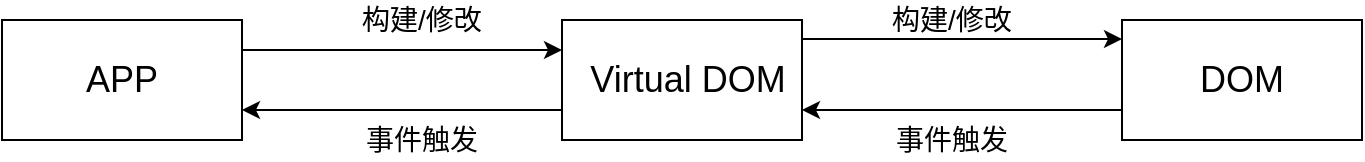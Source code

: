 <mxfile pages="4" version="11.2.9" type="github"><diagram id="XmFGwhTwf34wk9evI_1j" name="第 1 页"><mxGraphModel dx="946" dy="590" grid="1" gridSize="10" guides="1" tooltips="1" connect="1" arrows="1" fold="1" page="1" pageScale="1" pageWidth="827" pageHeight="1169" math="0" shadow="0"><root><mxCell id="0"/><mxCell id="1" parent="0"/><mxCell id="MMdKy2zyuMf3kBEAWWFO-3" value="" style="rounded=0;whiteSpace=wrap;html=1;" parent="1" vertex="1"><mxGeometry x="680" y="200" width="120" height="60" as="geometry"/></mxCell><mxCell id="MMdKy2zyuMf3kBEAWWFO-4" value="" style="rounded=0;whiteSpace=wrap;html=1;" parent="1" vertex="1"><mxGeometry x="120" y="200" width="120" height="60" as="geometry"/></mxCell><mxCell id="MMdKy2zyuMf3kBEAWWFO-6" value="" style="endArrow=classic;html=1;exitX=1;exitY=0.25;exitDx=0;exitDy=0;" parent="1" source="MMdKy2zyuMf3kBEAWWFO-5" edge="1"><mxGeometry width="50" height="50" relative="1" as="geometry"><mxPoint x="240" y="250" as="sourcePoint"/><mxPoint x="490" y="215" as="targetPoint"/></mxGeometry></mxCell><mxCell id="MMdKy2zyuMf3kBEAWWFO-7" value="" style="endArrow=classic;html=1;exitX=0;exitY=0.75;exitDx=0;exitDy=0;entryX=1;entryY=0.75;entryDx=0;entryDy=0;" parent="1" source="MMdKy2zyuMf3kBEAWWFO-5" target="MMdKy2zyuMf3kBEAWWFO-4" edge="1"><mxGeometry width="50" height="50" relative="1" as="geometry"><mxPoint x="120" y="330" as="sourcePoint"/><mxPoint x="170" y="280" as="targetPoint"/></mxGeometry></mxCell><mxCell id="MMdKy2zyuMf3kBEAWWFO-8" value="&lt;font style=&quot;font-size: 18px&quot;&gt;APP&lt;/font&gt;" style="text;html=1;strokeColor=none;fillColor=none;align=center;verticalAlign=middle;whiteSpace=wrap;rounded=0;" parent="1" vertex="1"><mxGeometry x="160" y="220" width="40" height="20" as="geometry"/></mxCell><mxCell id="MMdKy2zyuMf3kBEAWWFO-9" value="&lt;font style=&quot;font-size: 18px&quot;&gt;DOM&lt;/font&gt;" style="text;html=1;strokeColor=none;fillColor=none;align=center;verticalAlign=middle;whiteSpace=wrap;rounded=0;" parent="1" vertex="1"><mxGeometry x="460" y="220" width="40" height="20" as="geometry"/></mxCell><mxCell id="MMdKy2zyuMf3kBEAWWFO-10" value="&lt;font style=&quot;font-size: 14px&quot;&gt;构建/修改&lt;/font&gt;" style="text;html=1;strokeColor=none;fillColor=none;align=center;verticalAlign=middle;whiteSpace=wrap;rounded=0;" parent="1" vertex="1"><mxGeometry x="275" y="190" width="110" height="20" as="geometry"/></mxCell><mxCell id="MMdKy2zyuMf3kBEAWWFO-11" value="&lt;font style=&quot;font-size: 14px&quot;&gt;事件触发&lt;/font&gt;" style="text;html=1;strokeColor=none;fillColor=none;align=center;verticalAlign=middle;whiteSpace=wrap;rounded=0;" parent="1" vertex="1"><mxGeometry x="290" y="250" width="80" height="20" as="geometry"/></mxCell><mxCell id="MMdKy2zyuMf3kBEAWWFO-5" value="" style="text;html=1;strokeColor=#000000;fillColor=#ffffff;align=center;verticalAlign=middle;whiteSpace=wrap;rounded=0;fontFamily=Helvetica;fontSize=12;fontColor=#000000;" parent="1" vertex="1"><mxGeometry x="400" y="200" width="120" height="60" as="geometry"/></mxCell><mxCell id="MMdKy2zyuMf3kBEAWWFO-13" value="" style="endArrow=classic;html=1;exitX=1;exitY=0.25;exitDx=0;exitDy=0;entryX=0;entryY=0.25;entryDx=0;entryDy=0;" parent="1" source="MMdKy2zyuMf3kBEAWWFO-4" target="MMdKy2zyuMf3kBEAWWFO-5" edge="1"><mxGeometry width="50" height="50" relative="1" as="geometry"><mxPoint x="240" y="215" as="sourcePoint"/><mxPoint x="490" y="215" as="targetPoint"/></mxGeometry></mxCell><mxCell id="MMdKy2zyuMf3kBEAWWFO-16" value="&lt;font style=&quot;font-size: 18px&quot;&gt;Virtual DOM&lt;/font&gt;" style="text;html=1;strokeColor=none;fillColor=none;align=center;verticalAlign=middle;whiteSpace=wrap;rounded=0;" parent="1" vertex="1"><mxGeometry x="413" y="220" width="100" height="20" as="geometry"/></mxCell><mxCell id="MMdKy2zyuMf3kBEAWWFO-17" value="&lt;font style=&quot;font-size: 18px&quot;&gt;DOM&lt;/font&gt;" style="text;html=1;strokeColor=none;fillColor=none;align=center;verticalAlign=middle;whiteSpace=wrap;rounded=0;" parent="1" vertex="1"><mxGeometry x="720" y="220" width="40" height="20" as="geometry"/></mxCell><mxCell id="MMdKy2zyuMf3kBEAWWFO-18" value="" style="endArrow=classic;html=1;exitX=1;exitY=0.25;exitDx=0;exitDy=0;entryX=0;entryY=0.25;entryDx=0;entryDy=0;" parent="1" edge="1"><mxGeometry width="50" height="50" relative="1" as="geometry"><mxPoint x="520" y="209.5" as="sourcePoint"/><mxPoint x="680" y="209.5" as="targetPoint"/></mxGeometry></mxCell><mxCell id="MMdKy2zyuMf3kBEAWWFO-19" value="&lt;font style=&quot;font-size: 14px&quot;&gt;构建/修改&lt;/font&gt;" style="text;html=1;strokeColor=none;fillColor=none;align=center;verticalAlign=middle;whiteSpace=wrap;rounded=0;" parent="1" vertex="1"><mxGeometry x="540" y="190" width="110" height="20" as="geometry"/></mxCell><mxCell id="MMdKy2zyuMf3kBEAWWFO-20" value="" style="endArrow=classic;html=1;entryX=1;entryY=0.75;entryDx=0;entryDy=0;exitX=0;exitY=0.75;exitDx=0;exitDy=0;" parent="1" source="MMdKy2zyuMf3kBEAWWFO-3" target="MMdKy2zyuMf3kBEAWWFO-5" edge="1"><mxGeometry width="50" height="50" relative="1" as="geometry"><mxPoint x="680" y="240" as="sourcePoint"/><mxPoint x="530" y="240" as="targetPoint"/></mxGeometry></mxCell><mxCell id="MMdKy2zyuMf3kBEAWWFO-21" value="&lt;font style=&quot;font-size: 14px&quot;&gt;事件触发&lt;/font&gt;" style="text;html=1;strokeColor=none;fillColor=none;align=center;verticalAlign=middle;whiteSpace=wrap;rounded=0;" parent="1" vertex="1"><mxGeometry x="555" y="250" width="80" height="20" as="geometry"/></mxCell></root></mxGraphModel></diagram><diagram name="草稿" id="OSfCWXo7VG7V5cJJbR5W"><mxGraphModel dx="946" dy="590" grid="1" gridSize="10" guides="1" tooltips="1" connect="1" arrows="1" fold="1" page="1" pageScale="1" pageWidth="827" pageHeight="1169" math="0" shadow="0"><root><mxCell id="0"/><mxCell id="1" parent="0"/><mxCell id="R3tIkEgr7NJorPO1cEsr-13" style="rounded=0;orthogonalLoop=1;jettySize=auto;html=1;entryX=0;entryY=0.5;entryDx=0;entryDy=0;" parent="1" target="R3tIkEgr7NJorPO1cEsr-2" edge="1"><mxGeometry relative="1" as="geometry"><mxPoint x="80" y="590" as="sourcePoint"/></mxGeometry></mxCell><mxCell id="R3tIkEgr7NJorPO1cEsr-1" value="&lt;font style=&quot;font-size: 14px&quot;&gt;卖家&lt;/font&gt;" style="shape=umlActor;verticalLabelPosition=bottom;labelBackgroundColor=#ffffff;verticalAlign=top;html=1;outlineConnect=0;" parent="1" vertex="1"><mxGeometry x="40" y="540" width="40" height="84" as="geometry"/></mxCell><mxCell id="R3tIkEgr7NJorPO1cEsr-2" value="&lt;font style=&quot;font-size: 18px&quot;&gt;查看编辑提示&lt;/font&gt;" style="ellipse;whiteSpace=wrap;html=1;" parent="1" vertex="1"><mxGeometry x="280" y="120" width="160" height="80" as="geometry"/></mxCell><mxCell id="R3tIkEgr7NJorPO1cEsr-14" style="edgeStyle=none;rounded=0;orthogonalLoop=1;jettySize=auto;html=1;exitX=0;exitY=0.5;exitDx=0;exitDy=0;entryX=0;entryY=0.5;entryDx=0;entryDy=0;" parent="1" target="R3tIkEgr7NJorPO1cEsr-4" edge="1"><mxGeometry relative="1" as="geometry"><mxPoint x="80" y="590" as="sourcePoint"/></mxGeometry></mxCell><mxCell id="R3tIkEgr7NJorPO1cEsr-4" value="&lt;font style=&quot;font-size: 18px&quot;&gt;查看/编辑文档信息&lt;/font&gt;" style="ellipse;whiteSpace=wrap;html=1;" parent="1" vertex="1"><mxGeometry x="280" y="240" width="160" height="80" as="geometry"/></mxCell><mxCell id="R3tIkEgr7NJorPO1cEsr-15" style="edgeStyle=none;rounded=0;orthogonalLoop=1;jettySize=auto;html=1;exitX=0;exitY=0.5;exitDx=0;exitDy=0;entryX=0;entryY=0.5;entryDx=0;entryDy=0;" parent="1" target="R3tIkEgr7NJorPO1cEsr-5" edge="1"><mxGeometry relative="1" as="geometry"><mxPoint x="80" y="590" as="sourcePoint"/></mxGeometry></mxCell><mxCell id="R3tIkEgr7NJorPO1cEsr-5" value="&lt;font style=&quot;font-size: 18px&quot;&gt;编辑行数据&lt;/font&gt;" style="ellipse;whiteSpace=wrap;html=1;" parent="1" vertex="1"><mxGeometry x="280" y="360" width="160" height="80" as="geometry"/></mxCell><mxCell id="R3tIkEgr7NJorPO1cEsr-16" style="edgeStyle=none;rounded=0;orthogonalLoop=1;jettySize=auto;html=1;exitX=0;exitY=0.5;exitDx=0;exitDy=0;entryX=0;entryY=0.5;entryDx=0;entryDy=0;" parent="1" target="R3tIkEgr7NJorPO1cEsr-6" edge="1"><mxGeometry relative="1" as="geometry"><mxPoint x="80" y="590" as="sourcePoint"/></mxGeometry></mxCell><mxCell id="R3tIkEgr7NJorPO1cEsr-6" value="&lt;font style=&quot;font-size: 18px&quot;&gt;查看行详情&lt;/font&gt;" style="ellipse;whiteSpace=wrap;html=1;" parent="1" vertex="1"><mxGeometry x="280" y="480" width="160" height="80" as="geometry"/></mxCell><mxCell id="R3tIkEgr7NJorPO1cEsr-17" style="edgeStyle=none;rounded=0;orthogonalLoop=1;jettySize=auto;html=1;exitX=0;exitY=0.5;exitDx=0;exitDy=0;entryX=0;entryY=0.5;entryDx=0;entryDy=0;" parent="1" target="R3tIkEgr7NJorPO1cEsr-7" edge="1"><mxGeometry relative="1" as="geometry"><mxPoint x="80" y="590" as="sourcePoint"/></mxGeometry></mxCell><mxCell id="R3tIkEgr7NJorPO1cEsr-27" style="edgeStyle=none;rounded=0;orthogonalLoop=1;jettySize=auto;html=1;exitX=1;exitY=0.5;exitDx=0;exitDy=0;entryX=0;entryY=0.5;entryDx=0;entryDy=0;dashed=1;" parent="1" source="R3tIkEgr7NJorPO1cEsr-7" target="R3tIkEgr7NJorPO1cEsr-25" edge="1"><mxGeometry relative="1" as="geometry"/></mxCell><mxCell id="R3tIkEgr7NJorPO1cEsr-7" value="&lt;span style=&quot;font-size: 18px&quot;&gt;删除形式发票行&lt;/span&gt;" style="ellipse;whiteSpace=wrap;html=1;" parent="1" vertex="1"><mxGeometry x="280" y="600" width="160" height="80" as="geometry"/></mxCell><mxCell id="R3tIkEgr7NJorPO1cEsr-18" style="edgeStyle=none;rounded=0;orthogonalLoop=1;jettySize=auto;html=1;exitX=0;exitY=0.5;exitDx=0;exitDy=0;entryX=0;entryY=0.5;entryDx=0;entryDy=0;" parent="1" target="R3tIkEgr7NJorPO1cEsr-8" edge="1"><mxGeometry relative="1" as="geometry"><mxPoint x="80" y="590" as="sourcePoint"/></mxGeometry></mxCell><mxCell id="R3tIkEgr7NJorPO1cEsr-8" value="&lt;span style=&quot;font-size: 18px&quot;&gt;总金额统计&lt;/span&gt;" style="ellipse;whiteSpace=wrap;html=1;" parent="1" vertex="1"><mxGeometry x="280" y="720" width="160" height="80" as="geometry"/></mxCell><mxCell id="R3tIkEgr7NJorPO1cEsr-19" style="edgeStyle=none;rounded=0;orthogonalLoop=1;jettySize=auto;html=1;exitX=0;exitY=0.5;exitDx=0;exitDy=0;entryX=0;entryY=0.5;entryDx=0;entryDy=0;" parent="1" target="R3tIkEgr7NJorPO1cEsr-9" edge="1"><mxGeometry relative="1" as="geometry"><mxPoint x="80" y="590" as="sourcePoint"/></mxGeometry></mxCell><mxCell id="R3tIkEgr7NJorPO1cEsr-22" style="edgeStyle=none;rounded=0;orthogonalLoop=1;jettySize=auto;html=1;entryX=0;entryY=0.5;entryDx=0;entryDy=0;exitX=1;exitY=0.5;exitDx=0;exitDy=0;dashed=1;" parent="1" source="R3tIkEgr7NJorPO1cEsr-9" target="R3tIkEgr7NJorPO1cEsr-21" edge="1"><mxGeometry relative="1" as="geometry"><Array as="points"/></mxGeometry></mxCell><mxCell id="R3tIkEgr7NJorPO1cEsr-9" value="&lt;span style=&quot;font-size: 18px&quot;&gt;添加附加信息&lt;/span&gt;" style="ellipse;whiteSpace=wrap;html=1;" parent="1" vertex="1"><mxGeometry x="280" y="840" width="160" height="80" as="geometry"/></mxCell><mxCell id="R3tIkEgr7NJorPO1cEsr-20" style="edgeStyle=none;rounded=0;orthogonalLoop=1;jettySize=auto;html=1;entryX=0;entryY=0.5;entryDx=0;entryDy=0;" parent="1" target="R3tIkEgr7NJorPO1cEsr-10" edge="1"><mxGeometry relative="1" as="geometry"><mxPoint x="80" y="590" as="sourcePoint"/></mxGeometry></mxCell><mxCell id="R3tIkEgr7NJorPO1cEsr-10" value="&lt;span style=&quot;font-size: 18px&quot;&gt;发送给买家&lt;/span&gt;" style="ellipse;whiteSpace=wrap;html=1;" parent="1" vertex="1"><mxGeometry x="280" y="960" width="160" height="80" as="geometry"/></mxCell><mxCell id="R3tIkEgr7NJorPO1cEsr-21" value="&lt;span style=&quot;font-size: 18px&quot;&gt;留言框留言&lt;/span&gt;" style="ellipse;whiteSpace=wrap;html=1;" parent="1" vertex="1"><mxGeometry x="600" y="790" width="160" height="80" as="geometry"/></mxCell><mxCell id="R3tIkEgr7NJorPO1cEsr-24" style="edgeStyle=none;rounded=0;orthogonalLoop=1;jettySize=auto;html=1;exitX=1;exitY=0.5;exitDx=0;exitDy=0;entryX=0;entryY=0.5;entryDx=0;entryDy=0;dashed=1;" parent="1" source="R3tIkEgr7NJorPO1cEsr-9" target="R3tIkEgr7NJorPO1cEsr-23" edge="1"><mxGeometry relative="1" as="geometry"/></mxCell><mxCell id="R3tIkEgr7NJorPO1cEsr-23" value="&lt;span style=&quot;font-size: 18px&quot;&gt;附件上传&lt;/span&gt;" style="ellipse;whiteSpace=wrap;html=1;" parent="1" vertex="1"><mxGeometry x="600" y="940" width="160" height="80" as="geometry"/></mxCell><mxCell id="R3tIkEgr7NJorPO1cEsr-25" value="&lt;span style=&quot;font-size: 18px&quot;&gt;删除单行&lt;/span&gt;" style="ellipse;whiteSpace=wrap;html=1;" parent="1" vertex="1"><mxGeometry x="600" y="560" width="160" height="80" as="geometry"/></mxCell><mxCell id="R3tIkEgr7NJorPO1cEsr-28" style="edgeStyle=none;rounded=0;orthogonalLoop=1;jettySize=auto;html=1;exitX=1;exitY=0.5;exitDx=0;exitDy=0;entryX=0;entryY=0.5;entryDx=0;entryDy=0;dashed=1;" parent="1" source="R3tIkEgr7NJorPO1cEsr-7" target="R3tIkEgr7NJorPO1cEsr-26" edge="1"><mxGeometry relative="1" as="geometry"/></mxCell><mxCell id="R3tIkEgr7NJorPO1cEsr-26" value="&lt;span style=&quot;font-size: 18px&quot;&gt;丢弃形式发票草稿&lt;/span&gt;" style="ellipse;whiteSpace=wrap;html=1;" parent="1" vertex="1"><mxGeometry x="600" y="675" width="160" height="80" as="geometry"/></mxCell><mxCell id="R3tIkEgr7NJorPO1cEsr-29" value="&lt;font style=&quot;font-size: 14px&quot;&gt;&amp;lt;&amp;lt;包含&amp;gt;&amp;gt;&lt;/font&gt;" style="text;html=1;resizable=0;points=[];autosize=1;align=left;verticalAlign=top;spacingTop=-4;" parent="1" vertex="1"><mxGeometry x="480" y="600" width="80" height="20" as="geometry"/></mxCell><mxCell id="R3tIkEgr7NJorPO1cEsr-30" value="&lt;font style=&quot;font-size: 14px&quot;&gt;&amp;lt;&amp;lt;包含&amp;gt;&amp;gt;&lt;/font&gt;" style="text;html=1;" parent="1" vertex="1"><mxGeometry x="510" y="660" width="80" height="30" as="geometry"/></mxCell><mxCell id="R3tIkEgr7NJorPO1cEsr-33" value="&lt;font style=&quot;font-size: 14px&quot;&gt;&amp;lt;&amp;lt;包含&amp;gt;&amp;gt;&lt;/font&gt;" style="text;html=1;" parent="1" vertex="1"><mxGeometry x="460" y="825" width="80" height="30" as="geometry"/></mxCell><mxCell id="R3tIkEgr7NJorPO1cEsr-34" value="&lt;span style=&quot;font-size: 14px&quot;&gt;&amp;lt;&amp;lt;包含&amp;gt;&amp;gt;&lt;/span&gt;" style="text;html=1;resizable=0;points=[];autosize=1;align=left;verticalAlign=top;spacingTop=-4;" parent="1" vertex="1"><mxGeometry x="500" y="906" width="80" height="20" as="geometry"/></mxCell><mxCell id="R3tIkEgr7NJorPO1cEsr-37" value="" style="rounded=0;whiteSpace=wrap;html=1;fillColor=none;" parent="1" vertex="1"><mxGeometry x="160" y="100" width="630" height="970" as="geometry"/></mxCell></root></mxGraphModel></diagram><diagram name="协同" id="paJECtkmiOVUR6Fy7HUp"><mxGraphModel dx="946" dy="541" grid="1" gridSize="10" guides="1" tooltips="1" connect="1" arrows="1" fold="1" page="1" pageScale="1" pageWidth="827" pageHeight="1169" math="0" shadow="0"><root><mxCell id="I_uVrhHsdOxpDGjPx6ue-0"/><mxCell id="I_uVrhHsdOxpDGjPx6ue-1" parent="I_uVrhHsdOxpDGjPx6ue-0"/><mxCell id="T0B4xdGHsMWQOK9zisNz-0" style="rounded=0;orthogonalLoop=1;jettySize=auto;html=1;entryX=0;entryY=0.5;entryDx=0;entryDy=0;" parent="I_uVrhHsdOxpDGjPx6ue-1" target="T0B4xdGHsMWQOK9zisNz-2" edge="1"><mxGeometry relative="1" as="geometry"><mxPoint x="100" y="425" as="sourcePoint"/></mxGeometry></mxCell><mxCell id="T0B4xdGHsMWQOK9zisNz-1" value="&lt;font style=&quot;font-size: 14px&quot;&gt;卖家&lt;/font&gt;" style="shape=umlActor;verticalLabelPosition=bottom;labelBackgroundColor=#ffffff;verticalAlign=top;html=1;outlineConnect=0;" parent="I_uVrhHsdOxpDGjPx6ue-1" vertex="1"><mxGeometry x="60" y="365" width="40" height="84" as="geometry"/></mxCell><mxCell id="T0B4xdGHsMWQOK9zisNz-2" value="&lt;span style=&quot;font-size: 18px&quot;&gt;开具无争议行&lt;/span&gt;" style="ellipse;whiteSpace=wrap;html=1;" parent="I_uVrhHsdOxpDGjPx6ue-1" vertex="1"><mxGeometry x="300" y="155" width="160" height="80" as="geometry"/></mxCell><mxCell id="T0B4xdGHsMWQOK9zisNz-3" style="edgeStyle=none;rounded=0;orthogonalLoop=1;jettySize=auto;html=1;entryX=0;entryY=0.5;entryDx=0;entryDy=0;" parent="I_uVrhHsdOxpDGjPx6ue-1" target="T0B4xdGHsMWQOK9zisNz-4" edge="1"><mxGeometry relative="1" as="geometry"><mxPoint x="100" y="425" as="sourcePoint"/></mxGeometry></mxCell><mxCell id="T0B4xdGHsMWQOK9zisNz-38" style="edgeStyle=none;rounded=0;orthogonalLoop=1;jettySize=auto;html=1;entryX=0;entryY=0.5;entryDx=0;entryDy=0;" parent="I_uVrhHsdOxpDGjPx6ue-1" target="T0B4xdGHsMWQOK9zisNz-4" edge="1"><mxGeometry relative="1" as="geometry"><mxPoint x="100" y="625" as="sourcePoint"/></mxGeometry></mxCell><mxCell id="T0B4xdGHsMWQOK9zisNz-4" value="&lt;font style=&quot;font-size: 18px&quot;&gt;查看文档信息&lt;/font&gt;" style="ellipse;whiteSpace=wrap;html=1;" parent="I_uVrhHsdOxpDGjPx6ue-1" vertex="1"><mxGeometry x="300" y="245" width="160" height="80" as="geometry"/></mxCell><mxCell id="T0B4xdGHsMWQOK9zisNz-5" style="edgeStyle=none;rounded=0;orthogonalLoop=1;jettySize=auto;html=1;entryX=0;entryY=0.5;entryDx=0;entryDy=0;" parent="I_uVrhHsdOxpDGjPx6ue-1" target="T0B4xdGHsMWQOK9zisNz-6" edge="1"><mxGeometry relative="1" as="geometry"><mxPoint x="100" y="425" as="sourcePoint"/></mxGeometry></mxCell><mxCell id="T0B4xdGHsMWQOK9zisNz-37" style="edgeStyle=none;rounded=0;orthogonalLoop=1;jettySize=auto;html=1;entryX=0;entryY=0.5;entryDx=0;entryDy=0;" parent="I_uVrhHsdOxpDGjPx6ue-1" target="T0B4xdGHsMWQOK9zisNz-6" edge="1"><mxGeometry relative="1" as="geometry"><mxPoint x="100" y="625" as="sourcePoint"/></mxGeometry></mxCell><mxCell id="T0B4xdGHsMWQOK9zisNz-6" value="&lt;span style=&quot;font-size: 18px&quot;&gt;编辑单价、数量&lt;/span&gt;" style="ellipse;whiteSpace=wrap;html=1;" parent="I_uVrhHsdOxpDGjPx6ue-1" vertex="1"><mxGeometry x="300" y="335" width="160" height="80" as="geometry"/></mxCell><mxCell id="T0B4xdGHsMWQOK9zisNz-7" style="edgeStyle=none;rounded=0;orthogonalLoop=1;jettySize=auto;html=1;entryX=0;entryY=0.5;entryDx=0;entryDy=0;" parent="I_uVrhHsdOxpDGjPx6ue-1" target="T0B4xdGHsMWQOK9zisNz-8" edge="1"><mxGeometry relative="1" as="geometry"><mxPoint x="100" y="425" as="sourcePoint"/></mxGeometry></mxCell><mxCell id="T0B4xdGHsMWQOK9zisNz-36" style="edgeStyle=none;rounded=0;orthogonalLoop=1;jettySize=auto;html=1;entryX=0;entryY=0.5;entryDx=0;entryDy=0;" parent="I_uVrhHsdOxpDGjPx6ue-1" target="T0B4xdGHsMWQOK9zisNz-8" edge="1"><mxGeometry relative="1" as="geometry"><mxPoint x="100" y="625" as="sourcePoint"/></mxGeometry></mxCell><mxCell id="-JR1v0IPhEcwMlXaO77I-0" style="edgeStyle=none;rounded=0;orthogonalLoop=1;jettySize=auto;html=1;exitX=1;exitY=0.5;exitDx=0;exitDy=0;entryX=0;entryY=0.5;entryDx=0;entryDy=0;dashed=1;" edge="1" parent="I_uVrhHsdOxpDGjPx6ue-1" source="T0B4xdGHsMWQOK9zisNz-8" target="iWMKVKB1u6DYSQe_LU5L-0"><mxGeometry relative="1" as="geometry"/></mxCell><mxCell id="-JR1v0IPhEcwMlXaO77I-1" style="edgeStyle=none;rounded=0;orthogonalLoop=1;jettySize=auto;html=1;exitX=1;exitY=0.5;exitDx=0;exitDy=0;entryX=0;entryY=0.5;entryDx=0;entryDy=0;dashed=1;" edge="1" parent="I_uVrhHsdOxpDGjPx6ue-1" source="T0B4xdGHsMWQOK9zisNz-8" target="HRJhrMlhX79AKE46Gcxh-0"><mxGeometry relative="1" as="geometry"/></mxCell><mxCell id="T0B4xdGHsMWQOK9zisNz-8" value="&lt;span style=&quot;font-size: 18px&quot;&gt;查看行信息&lt;/span&gt;" style="ellipse;whiteSpace=wrap;html=1;" parent="I_uVrhHsdOxpDGjPx6ue-1" vertex="1"><mxGeometry x="300" y="425" width="160" height="80" as="geometry"/></mxCell><mxCell id="T0B4xdGHsMWQOK9zisNz-9" style="edgeStyle=none;rounded=0;orthogonalLoop=1;jettySize=auto;html=1;entryX=0;entryY=0.5;entryDx=0;entryDy=0;" parent="I_uVrhHsdOxpDGjPx6ue-1" target="T0B4xdGHsMWQOK9zisNz-11" edge="1"><mxGeometry relative="1" as="geometry"><mxPoint x="100" y="425" as="sourcePoint"/></mxGeometry></mxCell><mxCell id="T0B4xdGHsMWQOK9zisNz-35" style="edgeStyle=none;rounded=0;orthogonalLoop=1;jettySize=auto;html=1;entryX=0;entryY=0.5;entryDx=0;entryDy=0;" parent="I_uVrhHsdOxpDGjPx6ue-1" target="T0B4xdGHsMWQOK9zisNz-11" edge="1"><mxGeometry relative="1" as="geometry"><mxPoint x="100" y="625" as="sourcePoint"/></mxGeometry></mxCell><mxCell id="T0B4xdGHsMWQOK9zisNz-11" value="&lt;span style=&quot;font-size: 18px ; white-space: normal&quot;&gt;总金额统计&lt;/span&gt;" style="ellipse;whiteSpace=wrap;html=1;" parent="I_uVrhHsdOxpDGjPx6ue-1" vertex="1"><mxGeometry x="300" y="515" width="160" height="80" as="geometry"/></mxCell><mxCell id="T0B4xdGHsMWQOK9zisNz-12" style="edgeStyle=none;rounded=0;orthogonalLoop=1;jettySize=auto;html=1;entryX=0;entryY=0.5;entryDx=0;entryDy=0;" parent="I_uVrhHsdOxpDGjPx6ue-1" target="T0B4xdGHsMWQOK9zisNz-13" edge="1"><mxGeometry relative="1" as="geometry"><mxPoint x="100" y="425" as="sourcePoint"/></mxGeometry></mxCell><mxCell id="T0B4xdGHsMWQOK9zisNz-34" style="edgeStyle=none;rounded=0;orthogonalLoop=1;jettySize=auto;html=1;entryX=0;entryY=0.5;entryDx=0;entryDy=0;" parent="I_uVrhHsdOxpDGjPx6ue-1" target="T0B4xdGHsMWQOK9zisNz-13" edge="1"><mxGeometry relative="1" as="geometry"><mxPoint x="100" y="625" as="sourcePoint"/></mxGeometry></mxCell><mxCell id="CMh8V2wVvIaVG2YIa5Gr-5" style="edgeStyle=none;rounded=0;orthogonalLoop=1;jettySize=auto;html=1;exitX=1;exitY=0.5;exitDx=0;exitDy=0;entryX=0;entryY=0.5;entryDx=0;entryDy=0;dashed=1;" edge="1" parent="I_uVrhHsdOxpDGjPx6ue-1" source="T0B4xdGHsMWQOK9zisNz-13" target="CMh8V2wVvIaVG2YIa5Gr-3"><mxGeometry relative="1" as="geometry"/></mxCell><mxCell id="CMh8V2wVvIaVG2YIa5Gr-6" style="edgeStyle=none;rounded=0;orthogonalLoop=1;jettySize=auto;html=1;exitX=1;exitY=0.5;exitDx=0;exitDy=0;entryX=0;entryY=0.5;entryDx=0;entryDy=0;dashed=1;" edge="1" parent="I_uVrhHsdOxpDGjPx6ue-1" source="T0B4xdGHsMWQOK9zisNz-13" target="CMh8V2wVvIaVG2YIa5Gr-4"><mxGeometry relative="1" as="geometry"/></mxCell><mxCell id="T0B4xdGHsMWQOK9zisNz-13" value="&lt;span style=&quot;font-size: 18px ; white-space: normal&quot;&gt;对话框留言&lt;/span&gt;" style="ellipse;whiteSpace=wrap;html=1;" parent="I_uVrhHsdOxpDGjPx6ue-1" vertex="1"><mxGeometry x="300" y="605" width="160" height="80" as="geometry"/></mxCell><mxCell id="T0B4xdGHsMWQOK9zisNz-14" style="edgeStyle=none;rounded=0;orthogonalLoop=1;jettySize=auto;html=1;entryX=0;entryY=0.5;entryDx=0;entryDy=0;" parent="I_uVrhHsdOxpDGjPx6ue-1" target="T0B4xdGHsMWQOK9zisNz-16" edge="1"><mxGeometry relative="1" as="geometry"><mxPoint x="100" y="425" as="sourcePoint"/></mxGeometry></mxCell><mxCell id="T0B4xdGHsMWQOK9zisNz-33" style="edgeStyle=none;rounded=0;orthogonalLoop=1;jettySize=auto;html=1;entryX=0;entryY=0.5;entryDx=0;entryDy=0;" parent="I_uVrhHsdOxpDGjPx6ue-1" target="T0B4xdGHsMWQOK9zisNz-16" edge="1"><mxGeometry relative="1" as="geometry"><mxPoint x="100" y="625" as="sourcePoint"/></mxGeometry></mxCell><mxCell id="T0B4xdGHsMWQOK9zisNz-16" value="&lt;span style=&quot;font-size: 18px ; white-space: normal&quot;&gt;发送文档给对方&lt;/span&gt;" style="ellipse;whiteSpace=wrap;html=1;" parent="I_uVrhHsdOxpDGjPx6ue-1" vertex="1"><mxGeometry x="300" y="695" width="160" height="80" as="geometry"/></mxCell><mxCell id="T0B4xdGHsMWQOK9zisNz-32" style="edgeStyle=none;rounded=0;orthogonalLoop=1;jettySize=auto;html=1;entryX=0;entryY=0.5;entryDx=0;entryDy=0;" parent="I_uVrhHsdOxpDGjPx6ue-1" target="T0B4xdGHsMWQOK9zisNz-18" edge="1"><mxGeometry relative="1" as="geometry"><mxPoint x="100" y="625" as="sourcePoint"/></mxGeometry></mxCell><mxCell id="T0B4xdGHsMWQOK9zisNz-18" value="&lt;font style=&quot;font-size: 18px&quot;&gt;拒绝形式发票&lt;/font&gt;" style="ellipse;whiteSpace=wrap;html=1;" parent="I_uVrhHsdOxpDGjPx6ue-1" vertex="1"><mxGeometry x="300" y="785" width="160" height="80" as="geometry"/></mxCell><mxCell id="T0B4xdGHsMWQOK9zisNz-31" value="&lt;span style=&quot;font-size: 14px&quot;&gt;买家&lt;/span&gt;" style="shape=umlActor;verticalLabelPosition=bottom;labelBackgroundColor=#ffffff;verticalAlign=top;html=1;outlineConnect=0;" parent="I_uVrhHsdOxpDGjPx6ue-1" vertex="1"><mxGeometry x="60" y="567" width="40" height="84" as="geometry"/></mxCell><mxCell id="9lxgzOrY3-dAqYdqVyKO-4" value="" style="rounded=0;whiteSpace=wrap;html=1;fillColor=none;" parent="I_uVrhHsdOxpDGjPx6ue-1" vertex="1"><mxGeometry x="185" y="140" width="550" height="750" as="geometry"/></mxCell><mxCell id="iWMKVKB1u6DYSQe_LU5L-0" value="&lt;span style=&quot;font-size: 18px ; white-space: normal&quot;&gt;查看协同历史&lt;/span&gt;" style="ellipse;whiteSpace=wrap;html=1;" vertex="1" parent="I_uVrhHsdOxpDGjPx6ue-1"><mxGeometry x="560" y="365" width="160" height="80" as="geometry"/></mxCell><mxCell id="HRJhrMlhX79AKE46Gcxh-0" value="&lt;span style=&quot;font-size: 18px ; white-space: normal&quot;&gt;查看行详情&lt;/span&gt;" style="ellipse;whiteSpace=wrap;html=1;" vertex="1" parent="I_uVrhHsdOxpDGjPx6ue-1"><mxGeometry x="560" y="475" width="160" height="80" as="geometry"/></mxCell><mxCell id="CMh8V2wVvIaVG2YIa5Gr-0" value="&amp;lt;&amp;lt;包含&amp;gt;&amp;gt;" style="text;html=1;resizable=0;points=[];autosize=1;align=left;verticalAlign=top;spacingTop=-4;" vertex="1" parent="I_uVrhHsdOxpDGjPx6ue-1"><mxGeometry x="480" y="487" width="70" height="20" as="geometry"/></mxCell><mxCell id="CMh8V2wVvIaVG2YIa5Gr-1" value="&amp;lt;&amp;lt;包含&amp;gt;&amp;gt;" style="text;html=1;resizable=0;points=[];autosize=1;align=left;verticalAlign=top;spacingTop=-4;" vertex="1" parent="I_uVrhHsdOxpDGjPx6ue-1"><mxGeometry x="465" y="419" width="70" height="20" as="geometry"/></mxCell><mxCell id="CMh8V2wVvIaVG2YIa5Gr-3" value="&lt;span style=&quot;font-size: 18px ; white-space: normal&quot;&gt;添加留言&lt;/span&gt;" style="ellipse;whiteSpace=wrap;html=1;" vertex="1" parent="I_uVrhHsdOxpDGjPx6ue-1"><mxGeometry x="560" y="580" width="160" height="80" as="geometry"/></mxCell><mxCell id="CMh8V2wVvIaVG2YIa5Gr-4" value="&lt;span style=&quot;font-size: 18px ; white-space: normal&quot;&gt;查看和上传附件&lt;/span&gt;" style="ellipse;whiteSpace=wrap;html=1;" vertex="1" parent="I_uVrhHsdOxpDGjPx6ue-1"><mxGeometry x="560" y="680" width="160" height="80" as="geometry"/></mxCell><mxCell id="CMh8V2wVvIaVG2YIa5Gr-7" value="&amp;lt;&amp;lt;包含&amp;gt;&amp;gt;" style="text;html=1;resizable=0;points=[];autosize=1;align=left;verticalAlign=top;spacingTop=-4;" vertex="1" parent="I_uVrhHsdOxpDGjPx6ue-1"><mxGeometry x="480" y="605" width="70" height="20" as="geometry"/></mxCell><mxCell id="CMh8V2wVvIaVG2YIa5Gr-8" value="&amp;lt;&amp;lt;包含&amp;gt;&amp;gt;" style="text;html=1;resizable=0;points=[];autosize=1;align=left;verticalAlign=top;spacingTop=-4;" vertex="1" parent="I_uVrhHsdOxpDGjPx6ue-1"><mxGeometry x="490" y="695" width="70" height="20" as="geometry"/></mxCell></root></mxGraphModel></diagram><diagram name="预览" id="QhuLepjAB7TqEv9vgnwC"><mxGraphModel dx="1773" dy="541" grid="1" gridSize="10" guides="1" tooltips="1" connect="1" arrows="1" fold="1" page="1" pageScale="1" pageWidth="827" pageHeight="1169" math="0" shadow="0"><root><mxCell id="HV9YYdK0tztl4DnyXzqZ-0"/><mxCell id="HV9YYdK0tztl4DnyXzqZ-1" parent="HV9YYdK0tztl4DnyXzqZ-0"/><mxCell id="HV9YYdK0tztl4DnyXzqZ-3" value="&lt;font style=&quot;font-size: 14px&quot;&gt;卖家&lt;/font&gt;" style="shape=umlActor;verticalLabelPosition=bottom;labelBackgroundColor=#ffffff;verticalAlign=top;html=1;outlineConnect=0;" parent="HV9YYdK0tztl4DnyXzqZ-1" vertex="1"><mxGeometry x="160" y="390" width="40" height="84" as="geometry"/></mxCell><mxCell id="HV9YYdK0tztl4DnyXzqZ-5" style="edgeStyle=none;rounded=0;orthogonalLoop=1;jettySize=auto;html=1;entryX=0;entryY=0.5;entryDx=0;entryDy=0;" parent="HV9YYdK0tztl4DnyXzqZ-1" target="HV9YYdK0tztl4DnyXzqZ-7" edge="1"><mxGeometry relative="1" as="geometry"><mxPoint x="200" y="440" as="sourcePoint"/></mxGeometry></mxCell><mxCell id="HV9YYdK0tztl4DnyXzqZ-7" value="&lt;font style=&quot;font-size: 18px&quot;&gt;开具预制发票&lt;/font&gt;" style="ellipse;whiteSpace=wrap;html=1;" parent="HV9YYdK0tztl4DnyXzqZ-1" vertex="1"><mxGeometry x="360" y="260" width="160" height="80" as="geometry"/></mxCell><mxCell id="HV9YYdK0tztl4DnyXzqZ-8" style="edgeStyle=none;rounded=0;orthogonalLoop=1;jettySize=auto;html=1;entryX=0;entryY=0.5;entryDx=0;entryDy=0;" parent="HV9YYdK0tztl4DnyXzqZ-1" target="HV9YYdK0tztl4DnyXzqZ-10" edge="1"><mxGeometry relative="1" as="geometry"><mxPoint x="200" y="440" as="sourcePoint"/></mxGeometry></mxCell><mxCell id="HV9YYdK0tztl4DnyXzqZ-9" style="edgeStyle=none;rounded=0;orthogonalLoop=1;jettySize=auto;html=1;entryX=0;entryY=0.5;entryDx=0;entryDy=0;" parent="HV9YYdK0tztl4DnyXzqZ-1" target="HV9YYdK0tztl4DnyXzqZ-10" edge="1"><mxGeometry relative="1" as="geometry"><mxPoint x="200" y="580" as="sourcePoint"/></mxGeometry></mxCell><mxCell id="HV9YYdK0tztl4DnyXzqZ-10" value="&lt;span style=&quot;font-size: 18px ; white-space: normal&quot;&gt;查看文档信息&lt;/span&gt;" style="ellipse;whiteSpace=wrap;html=1;" parent="HV9YYdK0tztl4DnyXzqZ-1" vertex="1"><mxGeometry x="360" y="350" width="160" height="80" as="geometry"/></mxCell><mxCell id="HV9YYdK0tztl4DnyXzqZ-11" style="edgeStyle=none;rounded=0;orthogonalLoop=1;jettySize=auto;html=1;entryX=0;entryY=0.5;entryDx=0;entryDy=0;" parent="HV9YYdK0tztl4DnyXzqZ-1" target="HV9YYdK0tztl4DnyXzqZ-13" edge="1"><mxGeometry relative="1" as="geometry"><mxPoint x="200" y="440" as="sourcePoint"/></mxGeometry></mxCell><mxCell id="HV9YYdK0tztl4DnyXzqZ-12" style="edgeStyle=none;rounded=0;orthogonalLoop=1;jettySize=auto;html=1;entryX=0;entryY=0.5;entryDx=0;entryDy=0;" parent="HV9YYdK0tztl4DnyXzqZ-1" target="HV9YYdK0tztl4DnyXzqZ-13" edge="1"><mxGeometry relative="1" as="geometry"><mxPoint x="200" y="580" as="sourcePoint"/></mxGeometry></mxCell><mxCell id="CMlzRayMs3k0W6lZxOnG-3" style="rounded=0;orthogonalLoop=1;jettySize=auto;html=1;exitX=1;exitY=0.5;exitDx=0;exitDy=0;entryX=0;entryY=0.5;entryDx=0;entryDy=0;dashed=1;" edge="1" parent="HV9YYdK0tztl4DnyXzqZ-1" source="HV9YYdK0tztl4DnyXzqZ-13" target="CMlzRayMs3k0W6lZxOnG-1"><mxGeometry relative="1" as="geometry"/></mxCell><mxCell id="CMlzRayMs3k0W6lZxOnG-4" style="edgeStyle=none;rounded=0;orthogonalLoop=1;jettySize=auto;html=1;exitX=1;exitY=0.5;exitDx=0;exitDy=0;entryX=0.013;entryY=0.588;entryDx=0;entryDy=0;entryPerimeter=0;dashed=1;" edge="1" parent="HV9YYdK0tztl4DnyXzqZ-1" source="HV9YYdK0tztl4DnyXzqZ-13" target="CMlzRayMs3k0W6lZxOnG-2"><mxGeometry relative="1" as="geometry"/></mxCell><mxCell id="HV9YYdK0tztl4DnyXzqZ-13" value="&lt;span style=&quot;font-size: 18px ; white-space: normal&quot;&gt;查看行信息&lt;/span&gt;" style="ellipse;whiteSpace=wrap;html=1;" parent="HV9YYdK0tztl4DnyXzqZ-1" vertex="1"><mxGeometry x="360" y="440" width="160" height="80" as="geometry"/></mxCell><mxCell id="HV9YYdK0tztl4DnyXzqZ-14" style="edgeStyle=none;rounded=0;orthogonalLoop=1;jettySize=auto;html=1;entryX=0;entryY=0.5;entryDx=0;entryDy=0;" parent="HV9YYdK0tztl4DnyXzqZ-1" target="HV9YYdK0tztl4DnyXzqZ-16" edge="1"><mxGeometry relative="1" as="geometry"><mxPoint x="200" y="440" as="sourcePoint"/></mxGeometry></mxCell><mxCell id="HV9YYdK0tztl4DnyXzqZ-15" style="edgeStyle=none;rounded=0;orthogonalLoop=1;jettySize=auto;html=1;entryX=0;entryY=0.5;entryDx=0;entryDy=0;" parent="HV9YYdK0tztl4DnyXzqZ-1" target="HV9YYdK0tztl4DnyXzqZ-16" edge="1"><mxGeometry relative="1" as="geometry"><mxPoint x="200" y="580" as="sourcePoint"/></mxGeometry></mxCell><mxCell id="HV9YYdK0tztl4DnyXzqZ-16" value="&lt;span style=&quot;font-size: 18px ; white-space: normal&quot;&gt;总金额统计&lt;/span&gt;" style="ellipse;whiteSpace=wrap;html=1;" parent="HV9YYdK0tztl4DnyXzqZ-1" vertex="1"><mxGeometry x="360" y="530" width="160" height="80" as="geometry"/></mxCell><mxCell id="HV9YYdK0tztl4DnyXzqZ-17" style="edgeStyle=none;rounded=0;orthogonalLoop=1;jettySize=auto;html=1;entryX=0;entryY=0.5;entryDx=0;entryDy=0;" parent="HV9YYdK0tztl4DnyXzqZ-1" target="HV9YYdK0tztl4DnyXzqZ-19" edge="1"><mxGeometry relative="1" as="geometry"><mxPoint x="200" y="440" as="sourcePoint"/></mxGeometry></mxCell><mxCell id="HV9YYdK0tztl4DnyXzqZ-18" style="edgeStyle=none;rounded=0;orthogonalLoop=1;jettySize=auto;html=1;entryX=0;entryY=0.5;entryDx=0;entryDy=0;" parent="HV9YYdK0tztl4DnyXzqZ-1" target="HV9YYdK0tztl4DnyXzqZ-19" edge="1"><mxGeometry relative="1" as="geometry"><mxPoint x="200" y="580" as="sourcePoint"/></mxGeometry></mxCell><mxCell id="HV9YYdK0tztl4DnyXzqZ-19" value="&lt;span style=&quot;font-size: 18px&quot;&gt;查看对话框&lt;/span&gt;" style="ellipse;whiteSpace=wrap;html=1;" parent="HV9YYdK0tztl4DnyXzqZ-1" vertex="1"><mxGeometry x="360" y="620" width="160" height="80" as="geometry"/></mxCell><mxCell id="HV9YYdK0tztl4DnyXzqZ-25" value="&lt;span style=&quot;font-size: 14px&quot;&gt;买家&lt;/span&gt;" style="shape=umlActor;verticalLabelPosition=bottom;labelBackgroundColor=#ffffff;verticalAlign=top;html=1;outlineConnect=0;" parent="HV9YYdK0tztl4DnyXzqZ-1" vertex="1"><mxGeometry x="160" y="528" width="40" height="84" as="geometry"/></mxCell><mxCell id="HV9YYdK0tztl4DnyXzqZ-30" value="" style="rounded=0;whiteSpace=wrap;html=1;fillColor=none;" parent="HV9YYdK0tztl4DnyXzqZ-1" vertex="1"><mxGeometry x="-70" y="240" width="450" height="480" as="geometry"/></mxCell><mxCell id="CMlzRayMs3k0W6lZxOnG-1" value="&lt;span style=&quot;font-size: 18px ; white-space: normal&quot;&gt;查看协同历史&lt;/span&gt;" style="ellipse;whiteSpace=wrap;html=1;" vertex="1" parent="HV9YYdK0tztl4DnyXzqZ-1"><mxGeometry x="590" y="390" width="160" height="80" as="geometry"/></mxCell><mxCell id="CMlzRayMs3k0W6lZxOnG-2" value="&lt;span style=&quot;font-size: 18px ; white-space: normal&quot;&gt;查看行详情&lt;/span&gt;" style="ellipse;whiteSpace=wrap;html=1;" vertex="1" parent="HV9YYdK0tztl4DnyXzqZ-1"><mxGeometry x="590" y="490" width="160" height="80" as="geometry"/></mxCell><mxCell id="eA13usAqXwoSmlfsW7ot-0" value="&amp;lt;&amp;lt;包含&amp;gt;&amp;gt;" style="text;html=1;resizable=0;points=[];autosize=1;align=left;verticalAlign=top;spacingTop=-4;" vertex="1" parent="HV9YYdK0tztl4DnyXzqZ-1"><mxGeometry x="520" y="430" width="70" height="20" as="geometry"/></mxCell><mxCell id="eA13usAqXwoSmlfsW7ot-1" value="&amp;lt;&amp;lt;包含&amp;gt;&amp;gt;" style="text;html=1;resizable=0;points=[];autosize=1;align=left;verticalAlign=top;spacingTop=-4;" vertex="1" parent="HV9YYdK0tztl4DnyXzqZ-1"><mxGeometry x="530" y="500" width="70" height="20" as="geometry"/></mxCell></root></mxGraphModel></diagram></mxfile>